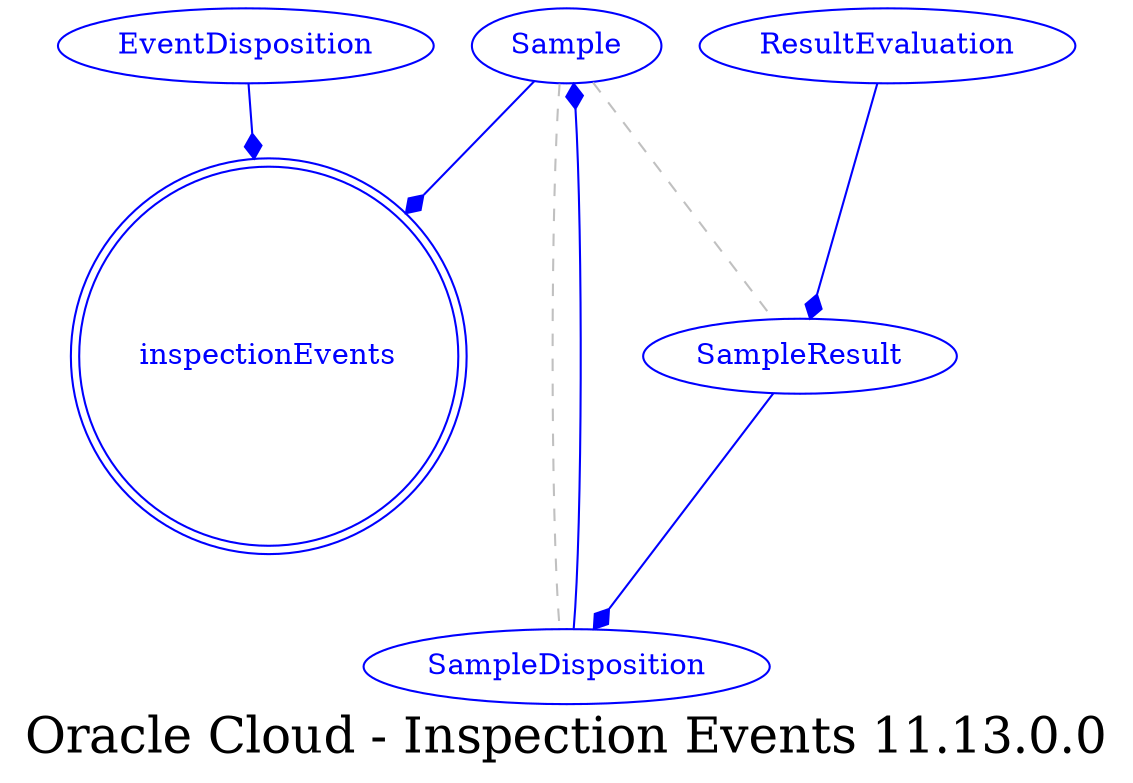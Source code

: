 digraph LexiconGraph {
graph[label="Oracle Cloud - Inspection Events 11.13.0.0", fontsize=24]
splines=true
"inspectionEvents" [color=blue, fontcolor=blue, shape=doublecircle]
"Sample" -> "inspectionEvents" [color=blue, fontcolor=blue, arrowhead=diamond, arrowtail=none]
"Sample" [color=blue, fontcolor=blue, shape=ellipse]
"SampleDisposition" -> "Sample" [color=blue, fontcolor=blue, arrowhead=diamond, arrowtail=none]
"SampleDisposition" [color=blue, fontcolor=blue, shape=ellipse]
"Sample" -> "SampleDisposition" [color=grey, fontcolor=grey, arrowhead=none, arrowtail=none, style=dashed]
"SampleResult" -> "SampleDisposition" [color=blue, fontcolor=blue, arrowhead=diamond, arrowtail=none]
"SampleResult" [color=blue, fontcolor=blue, shape=ellipse]
"Sample" -> "SampleResult" [color=grey, fontcolor=grey, arrowhead=none, arrowtail=none, style=dashed]
"ResultEvaluation" -> "SampleResult" [color=blue, fontcolor=blue, arrowhead=diamond, arrowtail=none]
"ResultEvaluation" [color=blue, fontcolor=blue, shape=ellipse]
"EventDisposition" -> "inspectionEvents" [color=blue, fontcolor=blue, arrowhead=diamond, arrowtail=none]
"EventDisposition" [color=blue, fontcolor=blue, shape=ellipse]
}
